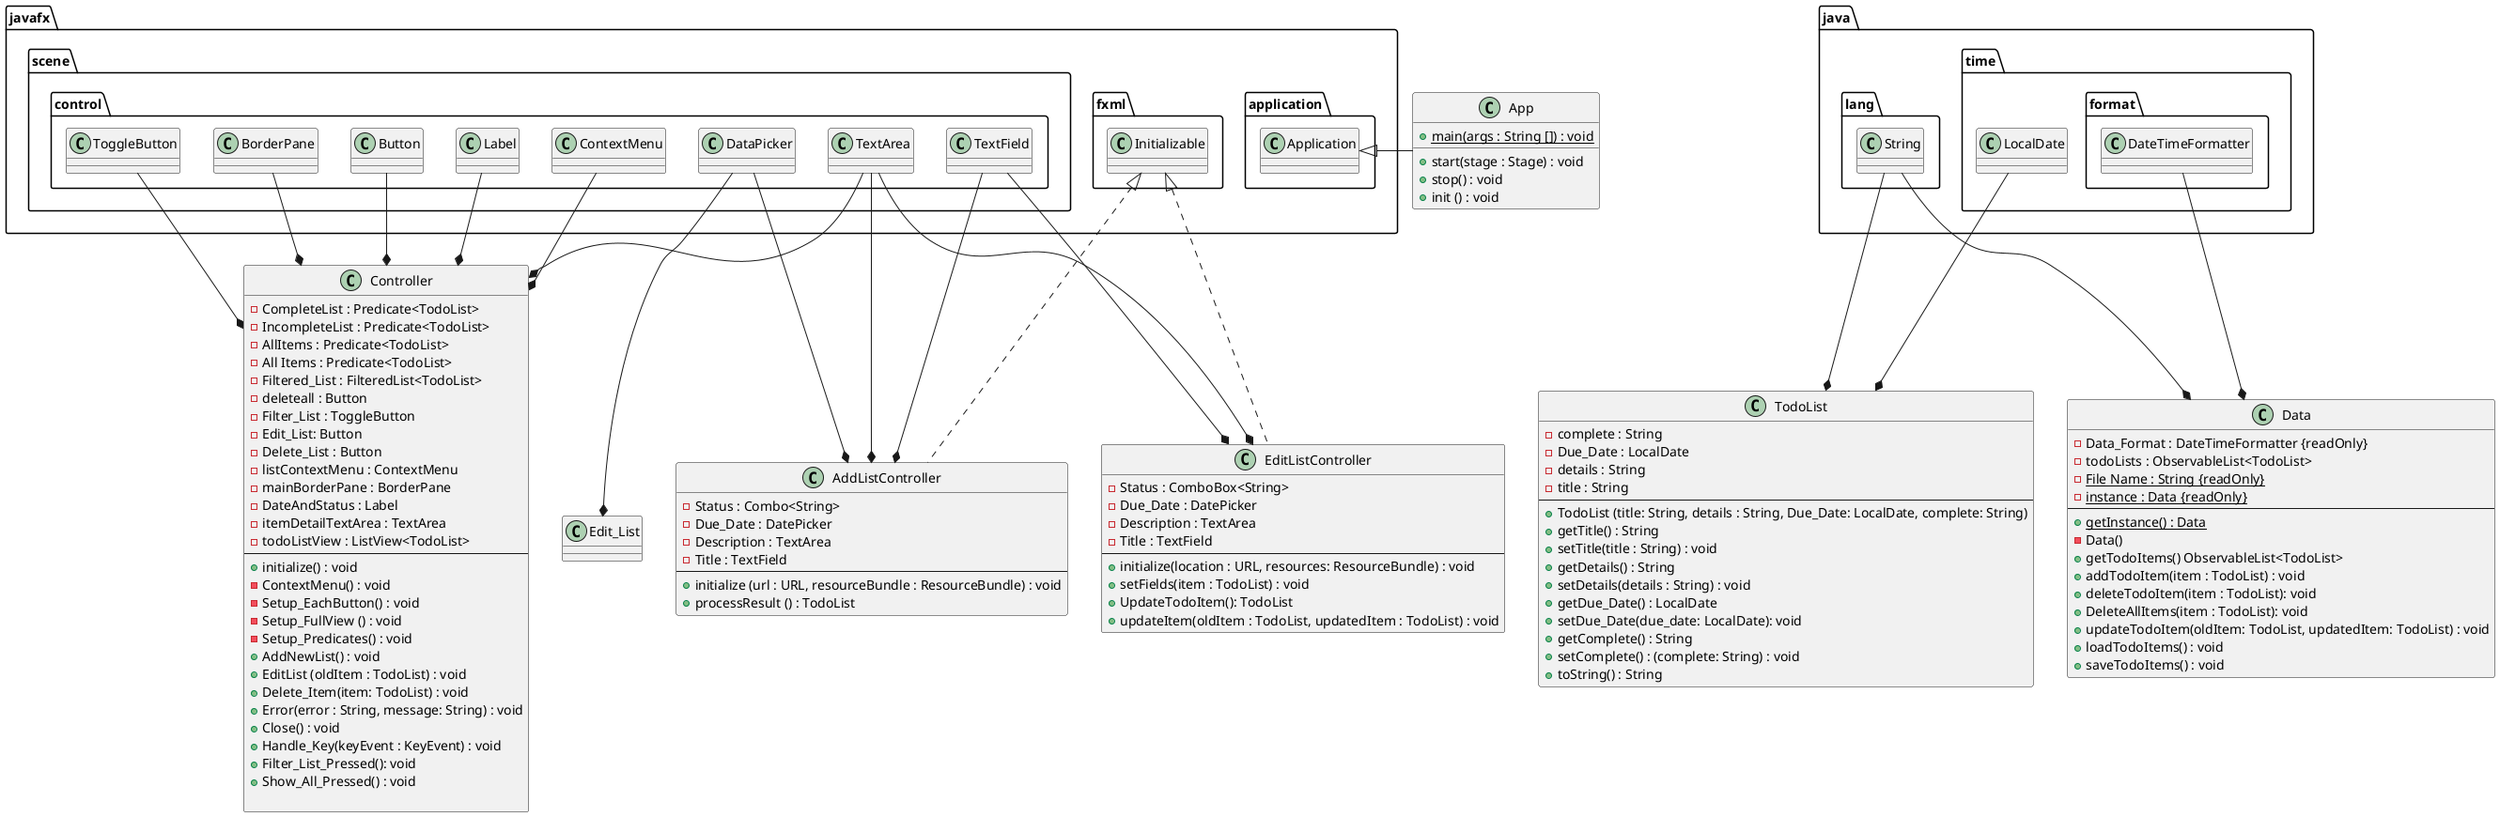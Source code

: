 @startuml
Class App{
+ {static} main(args : String []) : void
__
+ start(stage : Stage) : void
+ stop() : void
+ init () : void
}

Class TodoList{
- complete : String
- Due_Date : LocalDate
- details : String
- title : String
----
+ TodoList (title: String, details : String, Due_Date: LocalDate, complete: String)
+ getTitle() : String
+ setTitle(title : String) : void
+ getDetails() : String
+ setDetails(details : String) : void
+ getDue_Date() : LocalDate
+ setDue_Date(due_date: LocalDate): void
+ getComplete() : String
+ setComplete() : (complete: String) : void
+ toString() : String
}

Class Data{
- Data_Format : DateTimeFormatter {readOnly}
- todoLists : ObservableList<TodoList>
- {static} File Name : String {readOnly}
- {static} instance : Data {readOnly}
--
+ {static} getInstance() : Data
- Data()
+ getTodoItems() ObservableList<TodoList>
+ addTodoItem(item : TodoList) : void
+ deleteTodoItem(item : TodoList): void
+ DeleteAllItems(item : TodoList): void
+ updateTodoItem(oldItem: TodoList, updatedItem: TodoList) : void
+ loadTodoItems() : void
+ saveTodoItems() : void
}

Class Controller{
- CompleteList : Predicate<TodoList>
- IncompleteList : Predicate<TodoList>
- AllItems : Predicate<TodoList>
- All Items : Predicate<TodoList>
- Filtered_List : FilteredList<TodoList>
- deleteall : Button
- Filter_List : ToggleButton
- Edit_List: Button
- Delete_List : Button
- listContextMenu : ContextMenu
- mainBorderPane : BorderPane
- DateAndStatus : Label
- itemDetailTextArea : TextArea
- todoListView : ListView<TodoList>
--
+ initialize() : void
- ContextMenu() : void
- Setup_EachButton() : void
- Setup_FullView () : void
- Setup_Predicates() : void
+ AddNewList() : void
+ EditList (oldItem : TodoList) : void
+ Delete_Item(item: TodoList) : void
+ Error(error : String, message: String) : void
+ Close() : void
+ Handle_Key(keyEvent : KeyEvent) : void
+ Filter_List_Pressed(): void
+ Show_All_Pressed() : void

}

Class AddListController{
- Status : Combo<String>
- Due_Date : DatePicker
- Description : TextArea
- Title : TextField
--
+ initialize (url : URL, resourceBundle : ResourceBundle) : void
+ processResult () : TodoList
}

Class EditListController{
- Status : ComboBox<String>
- Due_Date : DatePicker
- Description : TextArea
- Title : TextField
--
+ initialize(location : URL, resources: ResourceBundle) : void
+ setFields(item : TodoList) : void
+ UpdateTodoItem(): TodoList
+ updateItem(oldItem : TodoList, updatedItem : TodoList) : void
}

javafx.application.Application <|- App
java.time.format.DateTimeFormatter --* Data
javafx.scene.control.ToggleButton --* Controller
javafx.scene.control.ContextMenu --* Controller
javafx.scene.control.DataPicker --* AddListController
javafx.scene.control.DataPicker --* Edit_List
javafx.scene.control.TextField --* AddListController
javafx.scene.control.TextField --* EditListController
javafx.scene.control.BorderPane --* Controller
javafx.scene.control.TextArea --* Controller
javafx.scene.control.TextArea --* AddListController
javafx.scene.control.TextArea --* EditListController
javafx.scene.control.Button --* Controller
javafx.scene.control.Label --* Controller
javafx.fxml.Initializable <|.. AddListController
javafx.fxml.Initializable <|.. EditListController
java.time.LocalDate --* TodoList
java.lang.String --* TodoList
java.lang.String --*Data

@enduml